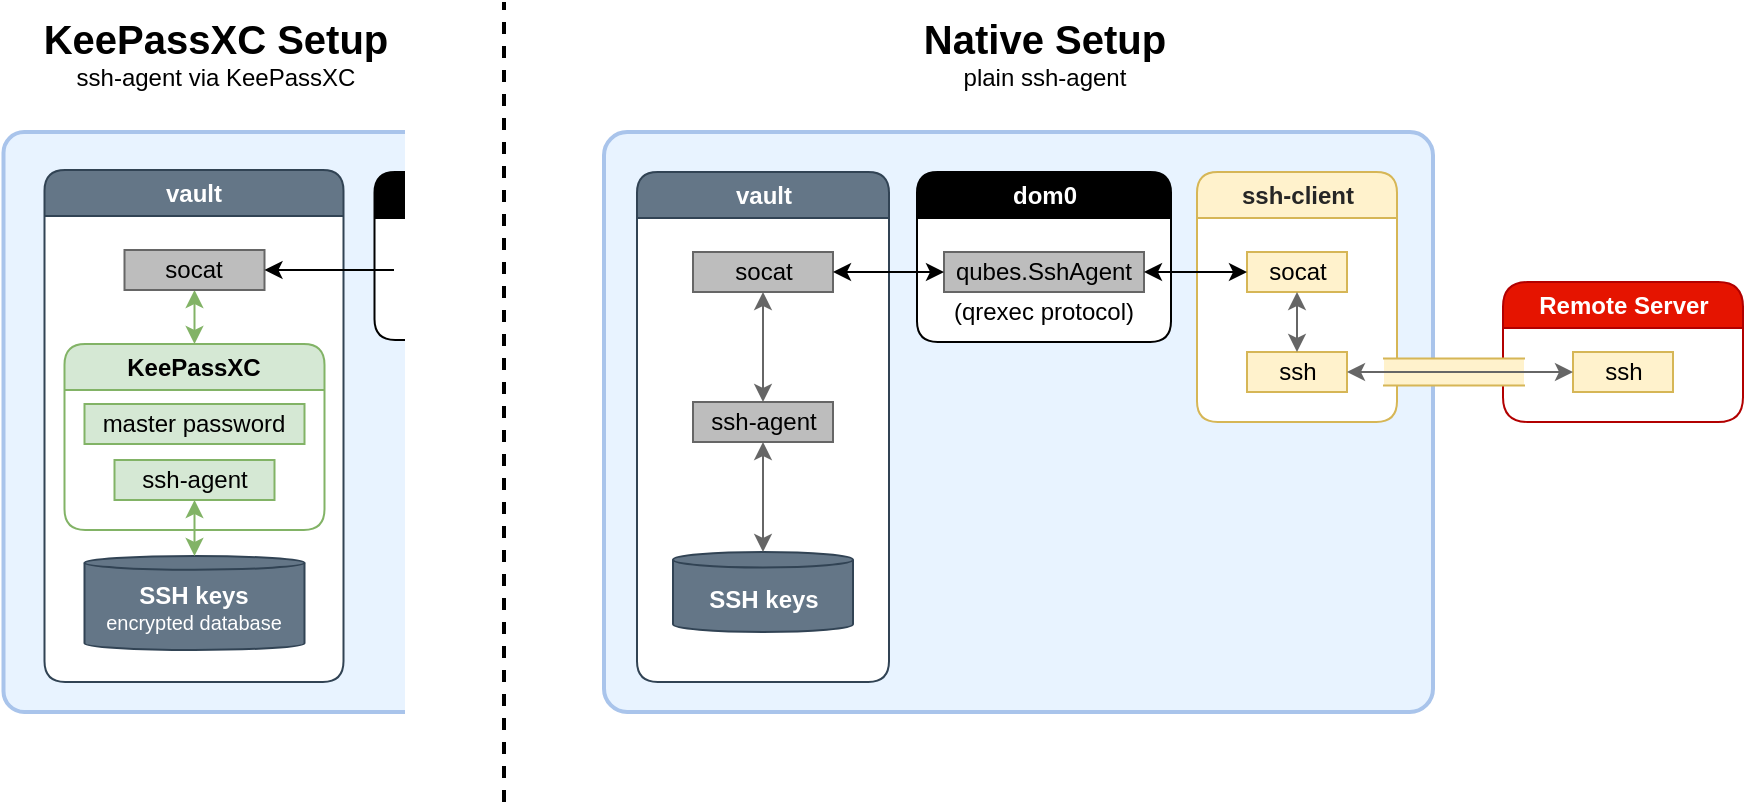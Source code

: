 <mxfile version="13.10.4" type="github">
  <diagram id="SKtbNTC9j6CT3jW_uAWr" name="Page-1">
    <mxGraphModel dx="1185" dy="1053" grid="1" gridSize="10" guides="1" tooltips="1" connect="1" arrows="1" fold="1" page="0" pageScale="1" pageWidth="1169" pageHeight="826" background="#ffffff" math="0" shadow="0">
      <root>
        <mxCell id="0" />
        <mxCell id="1" parent="0" />
        <mxCell id="d-W6DogvzRjHj5U5P_7L-129" value="" style="rounded=1;whiteSpace=wrap;html=1;shadow=0;glass=0;sketch=0;strokeWidth=2;arcSize=4;fillColor=#E8F3FF;strokeColor=#A9C4EB;" parent="1" vertex="1">
          <mxGeometry x="279.75" y="25" width="259.25" height="290" as="geometry" />
        </mxCell>
        <mxCell id="Rzevuu3Boefq3aI9rTCi-90" value="vault" style="swimlane;whiteSpace=wrap;html=1;rounded=1;shadow=0;glass=0;comic=0;startSize=23;swimlaneFillColor=#ffffff;fontColor=#ffffff;fillColor=#647687;strokeColor=#314354;" parent="1" vertex="1">
          <mxGeometry x="300.25" y="44" width="149.5" height="256" as="geometry">
            <mxRectangle x="878" y="40" width="170" height="23" as="alternateBounds" />
          </mxGeometry>
        </mxCell>
        <mxCell id="Rzevuu3Boefq3aI9rTCi-96" value="" style="endArrow=classic;startArrow=classic;html=1;strokeColor=#82b366;entryX=0.5;entryY=1;entryDx=0;entryDy=0;gradientColor=#97d077;fillColor=#d5e8d4;" parent="Rzevuu3Boefq3aI9rTCi-90" target="d-W6DogvzRjHj5U5P_7L-107" edge="1">
          <mxGeometry width="50" height="50" relative="1" as="geometry">
            <mxPoint x="75" y="87" as="sourcePoint" />
            <mxPoint x="138" y="70" as="targetPoint" />
          </mxGeometry>
        </mxCell>
        <mxCell id="Rzevuu3Boefq3aI9rTCi-118" value="KeePassXC" style="swimlane;whiteSpace=wrap;html=1;rounded=1;shadow=0;glass=0;comic=0;startSize=23;swimlaneFillColor=#ffffff;fillColor=#d5e8d4;strokeColor=#82b366;" parent="Rzevuu3Boefq3aI9rTCi-90" vertex="1">
          <mxGeometry x="10" y="87" width="130" height="93" as="geometry">
            <mxRectangle x="878" y="40" width="170" height="23" as="alternateBounds" />
          </mxGeometry>
        </mxCell>
        <mxCell id="Rzevuu3Boefq3aI9rTCi-130" value="" style="shape=cylinder3;whiteSpace=wrap;html=1;boundedLbl=1;backgroundOutline=1;size=3.429;rounded=0;glass=0;comic=0;strokeColor=#314354;strokeWidth=1;fillColor=#647687;fontColor=#ffffff;" parent="Rzevuu3Boefq3aI9rTCi-118" vertex="1">
          <mxGeometry x="10" y="106" width="110" height="47" as="geometry" />
        </mxCell>
        <mxCell id="Rzevuu3Boefq3aI9rTCi-134" value="&lt;div style=&quot;font-size: 11px&quot;&gt;&lt;font size=&quot;1&quot;&gt;&lt;b&gt;&lt;font style=&quot;font-size: 12px&quot; face=&quot;Helvetica&quot;&gt;SSH keys&lt;/font&gt;&lt;/b&gt;&lt;/font&gt;&lt;/div&gt;&lt;div style=&quot;font-size: 10px&quot;&gt;&lt;font style=&quot;font-size: 10px&quot; face=&quot;Helvetica&quot;&gt;encrypted database&lt;br&gt;&lt;/font&gt;&lt;/div&gt;" style="text;html=1;strokeColor=none;fillColor=none;align=center;verticalAlign=middle;whiteSpace=wrap;rounded=0;glass=0;comic=0;fontColor=#FFFFFF;" parent="Rzevuu3Boefq3aI9rTCi-118" vertex="1">
          <mxGeometry x="10" y="112" width="110" height="40" as="geometry" />
        </mxCell>
        <mxCell id="Rzevuu3Boefq3aI9rTCi-131" value="" style="rounded=0;whiteSpace=wrap;html=1;glass=0;comic=0;strokeWidth=1;fillColor=#d5e8d4;strokeColor=#82b366;" parent="Rzevuu3Boefq3aI9rTCi-118" vertex="1">
          <mxGeometry x="25" y="58" width="80" height="20" as="geometry" />
        </mxCell>
        <mxCell id="Rzevuu3Boefq3aI9rTCi-133" value="&lt;div&gt;ssh-agent&lt;/div&gt;" style="text;html=1;strokeColor=none;fillColor=none;align=center;verticalAlign=middle;whiteSpace=wrap;rounded=0;glass=0;comic=0;" parent="Rzevuu3Boefq3aI9rTCi-118" vertex="1">
          <mxGeometry x="32.5" y="58" width="65" height="20" as="geometry" />
        </mxCell>
        <mxCell id="Rzevuu3Boefq3aI9rTCi-132" value="" style="endArrow=classic;startArrow=classic;html=1;entryX=0.5;entryY=1;entryDx=0;entryDy=0;strokeColor=#82b366;fillColor=#d5e8d4;" parent="Rzevuu3Boefq3aI9rTCi-118" source="Rzevuu3Boefq3aI9rTCi-130" target="Rzevuu3Boefq3aI9rTCi-131" edge="1">
          <mxGeometry width="50" height="50" relative="1" as="geometry">
            <mxPoint x="257" y="-40" as="sourcePoint" />
            <mxPoint x="-576" y="-60" as="targetPoint" />
            <Array as="points">
              <mxPoint x="65" y="83" />
            </Array>
          </mxGeometry>
        </mxCell>
        <mxCell id="Rzevuu3Boefq3aI9rTCi-136" value="&lt;div&gt;master password&lt;br&gt;&lt;/div&gt;" style="text;html=1;strokeColor=#82b366;fillColor=#d5e8d4;align=center;verticalAlign=middle;whiteSpace=wrap;rounded=0;glass=0;comic=0;" parent="Rzevuu3Boefq3aI9rTCi-118" vertex="1">
          <mxGeometry x="10" y="30" width="110" height="20" as="geometry" />
        </mxCell>
        <mxCell id="d-W6DogvzRjHj5U5P_7L-107" value="socat" style="rounded=0;whiteSpace=wrap;html=1;glass=0;comic=0;strokeWidth=1;fillColor=#BDBDBD;strokeColor=#666666;" parent="Rzevuu3Boefq3aI9rTCi-90" vertex="1">
          <mxGeometry x="40" y="40" width="70" height="20" as="geometry" />
        </mxCell>
        <mxCell id="Rzevuu3Boefq3aI9rTCi-101" value="&lt;div&gt;&lt;b&gt;&lt;font style=&quot;font-size: 20px&quot;&gt;KeePassXC Setup&lt;/font&gt;&lt;/b&gt;&lt;/div&gt;&lt;div&gt;ssh-agent via KeePassXC&lt;/div&gt;" style="text;html=1;strokeColor=none;fillColor=none;align=center;verticalAlign=middle;whiteSpace=wrap;rounded=0;" parent="1" vertex="1">
          <mxGeometry x="279.75" y="-39" width="212" height="50" as="geometry" />
        </mxCell>
        <mxCell id="d-W6DogvzRjHj5U5P_7L-125" value="" style="rounded=1;whiteSpace=wrap;html=1;shadow=0;glass=0;sketch=0;strokeWidth=2;arcSize=4;fillColor=#E8F3FF;strokeColor=#A9C4EB;" parent="1" vertex="1">
          <mxGeometry x="580" y="25" width="414.5" height="290" as="geometry" />
        </mxCell>
        <mxCell id="5" value="vault" style="swimlane;whiteSpace=wrap;html=1;rounded=1;shadow=0;glass=0;comic=0;startSize=23;swimlaneFillColor=#ffffff;fontColor=#ffffff;fillColor=#647687;strokeColor=#314354;" parent="1" vertex="1">
          <mxGeometry x="596.5" y="45" width="126" height="255" as="geometry" />
        </mxCell>
        <mxCell id="d-W6DogvzRjHj5U5P_7L-131" value="" style="swimlane;whiteSpace=wrap;html=1;rounded=1;shadow=0;glass=0;comic=0;startSize=23;swimlaneFillColor=#ffffff;fillColor=#000000;" parent="5" vertex="1">
          <mxGeometry x="-131.25" width="59.25" height="84" as="geometry">
            <mxRectangle x="337" y="40" width="120" height="23" as="alternateBounds" />
          </mxGeometry>
        </mxCell>
        <mxCell id="d-W6DogvzRjHj5U5P_7L-135" value="" style="rounded=0;whiteSpace=wrap;html=1;shadow=0;glass=0;sketch=0;strokeWidth=2;strokeColor=#FFFFFF;" parent="5" vertex="1">
          <mxGeometry x="-115" y="-46.5" width="65" height="330" as="geometry" />
        </mxCell>
        <mxCell id="QTO3XgoEFIxhdkZU8tme-128" value="" style="shape=cylinder3;whiteSpace=wrap;html=1;boundedLbl=1;backgroundOutline=1;size=3.857;rounded=0;glass=0;comic=0;strokeColor=#314354;strokeWidth=1;fillColor=#647687;fontColor=#ffffff;" parent="5" vertex="1">
          <mxGeometry x="18" y="190" width="90" height="40" as="geometry" />
        </mxCell>
        <mxCell id="QTO3XgoEFIxhdkZU8tme-130" value="socat" style="rounded=0;whiteSpace=wrap;html=1;glass=0;comic=0;strokeWidth=1;fillColor=#BDBDBD;strokeColor=#666666;" parent="5" vertex="1">
          <mxGeometry x="28" y="40" width="70" height="20" as="geometry" />
        </mxCell>
        <mxCell id="QTO3XgoEFIxhdkZU8tme-133" value="ssh-agent" style="rounded=0;whiteSpace=wrap;html=1;glass=0;comic=0;strokeWidth=1;fillColor=#BDBDBD;strokeColor=#666666;" parent="5" vertex="1">
          <mxGeometry x="28" y="115" width="70" height="20" as="geometry" />
        </mxCell>
        <mxCell id="QTO3XgoEFIxhdkZU8tme-134" value="" style="endArrow=classic;startArrow=classic;html=1;entryX=0.5;entryY=1;entryDx=0;entryDy=0;strokeColor=#666666;" parent="5" source="QTO3XgoEFIxhdkZU8tme-128" target="QTO3XgoEFIxhdkZU8tme-133" edge="1">
          <mxGeometry width="50" height="50" relative="1" as="geometry">
            <mxPoint x="70" y="220" as="sourcePoint" />
            <mxPoint x="120" y="170" as="targetPoint" />
          </mxGeometry>
        </mxCell>
        <mxCell id="QTO3XgoEFIxhdkZU8tme-129" value="&lt;div&gt;&lt;b&gt;SSH keys&lt;/b&gt;&lt;/div&gt;" style="text;html=1;strokeColor=none;fillColor=none;align=center;verticalAlign=middle;whiteSpace=wrap;rounded=0;glass=0;comic=0;fontColor=#FFFFFF;" parent="5" vertex="1">
          <mxGeometry x="28" y="204" width="70" height="20" as="geometry" />
        </mxCell>
        <mxCell id="QTO3XgoEFIxhdkZU8tme-136" value="" style="endArrow=classic;startArrow=classic;html=1;strokeColor=#666666;exitX=0.5;exitY=0;exitDx=0;exitDy=0;" parent="5" source="QTO3XgoEFIxhdkZU8tme-133" edge="1">
          <mxGeometry width="50" height="50" relative="1" as="geometry">
            <mxPoint x="-32.5" y="150" as="sourcePoint" />
            <mxPoint x="63" y="60" as="targetPoint" />
          </mxGeometry>
        </mxCell>
        <mxCell id="90" value="&lt;font color=&quot;#262626&quot;&gt;ssh-client&lt;/font&gt;" style="swimlane;whiteSpace=wrap;html=1;rounded=1;shadow=0;glass=0;comic=0;strokeColor=#d6b656;fillColor=#fff2cc;startSize=23;swimlaneFillColor=#ffffff;" parent="1" vertex="1">
          <mxGeometry x="876.5" y="45" width="100" height="125" as="geometry">
            <mxRectangle x="337" y="40" width="120" height="23" as="alternateBounds" />
          </mxGeometry>
        </mxCell>
        <mxCell id="7Ih5Z2z4oaHKUIcbK2M9-90" value="socat" style="rounded=0;whiteSpace=wrap;html=1;glass=0;comic=0;strokeWidth=1;fillColor=#fff2cc;strokeColor=#d6b656;" parent="90" vertex="1">
          <mxGeometry x="25" y="40" width="50" height="20" as="geometry" />
        </mxCell>
        <mxCell id="Uwi5YcslHXohGdOQimyk-92" value="ssh" style="rounded=0;whiteSpace=wrap;html=1;glass=0;comic=0;strokeWidth=1;fillColor=#fff2cc;strokeColor=#d6b656;" parent="90" vertex="1">
          <mxGeometry x="25" y="90" width="50" height="20" as="geometry" />
        </mxCell>
        <mxCell id="Uwi5YcslHXohGdOQimyk-94" value="" style="endArrow=classic;startArrow=classic;html=1;strokeColor=#666666;entryX=0.5;entryY=1;entryDx=0;entryDy=0;exitX=0.5;exitY=0;exitDx=0;exitDy=0;" parent="90" source="Uwi5YcslHXohGdOQimyk-92" target="7Ih5Z2z4oaHKUIcbK2M9-90" edge="1">
          <mxGeometry width="50" height="50" relative="1" as="geometry">
            <mxPoint x="74" y="90" as="sourcePoint" />
            <mxPoint x="74.06" y="60.3" as="targetPoint" />
          </mxGeometry>
        </mxCell>
        <mxCell id="Rzevuu3Boefq3aI9rTCi-100" value="&lt;div style=&quot;font-size: 20px&quot;&gt;&lt;b&gt;&lt;font style=&quot;font-size: 20px&quot;&gt;Native Setup&lt;/font&gt;&lt;/b&gt;&lt;/div&gt;&lt;div&gt;plain ssh-agent&lt;br&gt;&lt;/div&gt;" style="text;html=1;strokeColor=none;fillColor=none;align=center;verticalAlign=middle;whiteSpace=wrap;rounded=0;" parent="1" vertex="1">
          <mxGeometry x="684.5" y="-34" width="231" height="40" as="geometry" />
        </mxCell>
        <mxCell id="d-W6DogvzRjHj5U5P_7L-90" value="Remote Server" style="swimlane;whiteSpace=wrap;html=1;rounded=1;shadow=0;glass=0;comic=0;strokeColor=#B20000;fillColor=#e51400;startSize=23;swimlaneFillColor=#ffffff;sketch=0;arcSize=18;swimlaneLine=1;fontColor=#ffffff;" parent="1" vertex="1">
          <mxGeometry x="1029.5" y="100" width="120" height="70" as="geometry">
            <mxRectangle x="337" y="40" width="120" height="23" as="alternateBounds" />
          </mxGeometry>
        </mxCell>
        <mxCell id="d-W6DogvzRjHj5U5P_7L-111" value="ssh" style="rounded=0;whiteSpace=wrap;html=1;glass=0;comic=0;strokeWidth=1;fillColor=#fff2cc;strokeColor=#d6b656;" parent="d-W6DogvzRjHj5U5P_7L-90" vertex="1">
          <mxGeometry x="35" y="35" width="50" height="20" as="geometry" />
        </mxCell>
        <mxCell id="d-W6DogvzRjHj5U5P_7L-113" value="&lt;div&gt;&lt;font color=&quot;#FFFFFF&quot;&gt;dom0&lt;/font&gt;&lt;/div&gt;" style="swimlane;whiteSpace=wrap;html=1;rounded=1;shadow=0;glass=0;comic=0;startSize=23;swimlaneFillColor=#ffffff;fillColor=#000000;" parent="1" vertex="1">
          <mxGeometry x="736.5" y="45" width="127" height="85" as="geometry">
            <mxRectangle x="337" y="40" width="120" height="23" as="alternateBounds" />
          </mxGeometry>
        </mxCell>
        <mxCell id="d-W6DogvzRjHj5U5P_7L-117" value="qubes.SshAgent" style="rounded=0;whiteSpace=wrap;html=1;glass=0;comic=0;strokeWidth=1;fillColor=#BDBDBD;strokeColor=#666666;" parent="d-W6DogvzRjHj5U5P_7L-113" vertex="1">
          <mxGeometry x="13.5" y="40" width="100" height="20" as="geometry" />
        </mxCell>
        <mxCell id="QTO3XgoEFIxhdkZU8tme-132" value="&lt;div&gt;&lt;font style=&quot;font-size: 12px&quot;&gt;(qrexec protocol)&lt;/font&gt;&lt;/div&gt;" style="text;html=1;strokeColor=none;fillColor=none;align=center;verticalAlign=middle;whiteSpace=wrap;rounded=0;glass=0;comic=0;" parent="d-W6DogvzRjHj5U5P_7L-113" vertex="1">
          <mxGeometry x="12.75" y="60" width="101.5" height="20" as="geometry" />
        </mxCell>
        <mxCell id="d-W6DogvzRjHj5U5P_7L-120" value="" style="endArrow=classic;startArrow=classic;html=1;entryX=0;entryY=0.5;entryDx=0;entryDy=0;exitX=1;exitY=0.5;exitDx=0;exitDy=0;" parent="1" source="QTO3XgoEFIxhdkZU8tme-130" target="d-W6DogvzRjHj5U5P_7L-117" edge="1">
          <mxGeometry width="50" height="50" relative="1" as="geometry">
            <mxPoint x="694.5" y="85" as="sourcePoint" />
            <mxPoint x="860" y="95" as="targetPoint" />
          </mxGeometry>
        </mxCell>
        <mxCell id="d-W6DogvzRjHj5U5P_7L-121" value="" style="endArrow=classic;startArrow=classic;html=1;entryX=0;entryY=0.5;entryDx=0;entryDy=0;exitX=1;exitY=0.5;exitDx=0;exitDy=0;" parent="1" source="d-W6DogvzRjHj5U5P_7L-117" target="7Ih5Z2z4oaHKUIcbK2M9-90" edge="1">
          <mxGeometry width="50" height="50" relative="1" as="geometry">
            <mxPoint x="704.5" y="95" as="sourcePoint" />
            <mxPoint x="760" y="95" as="targetPoint" />
          </mxGeometry>
        </mxCell>
        <mxCell id="d-W6DogvzRjHj5U5P_7L-109" value="" style="shape=partialRectangle;whiteSpace=wrap;html=1;left=0;right=0;fillColor=#fff2cc;rounded=1;shadow=0;glass=0;sketch=0;strokeColor=#d6b656;" parent="1" vertex="1">
          <mxGeometry x="970" y="138.25" width="70" height="13.5" as="geometry" />
        </mxCell>
        <mxCell id="d-W6DogvzRjHj5U5P_7L-143" value="" style="endArrow=classic;startArrow=classic;html=1;strokeColor=#666666;entryX=1;entryY=0.5;entryDx=0;entryDy=0;exitX=0;exitY=0.5;exitDx=0;exitDy=0;" parent="1" source="d-W6DogvzRjHj5U5P_7L-111" target="Uwi5YcslHXohGdOQimyk-92" edge="1">
          <mxGeometry width="50" height="50" relative="1" as="geometry">
            <mxPoint x="936.5" y="145" as="sourcePoint" />
            <mxPoint x="936.5" y="115" as="targetPoint" />
          </mxGeometry>
        </mxCell>
        <mxCell id="Rzevuu3Boefq3aI9rTCi-102" value="" style="endArrow=classic;startArrow=none;html=1;startFill=0;entryX=1;entryY=0.5;entryDx=0;entryDy=0;" parent="1" target="d-W6DogvzRjHj5U5P_7L-107" edge="1">
          <mxGeometry width="50" height="50" relative="1" as="geometry">
            <mxPoint x="475" y="94" as="sourcePoint" />
            <mxPoint x="298.25" y="113.5" as="targetPoint" />
          </mxGeometry>
        </mxCell>
        <mxCell id="d-W6DogvzRjHj5U5P_7L-146" value="" style="endArrow=none;html=1;dashed=1;strokeWidth=2;" parent="1" edge="1">
          <mxGeometry width="50" height="50" relative="1" as="geometry">
            <mxPoint x="530" y="360" as="sourcePoint" />
            <mxPoint x="530" y="-40" as="targetPoint" />
          </mxGeometry>
        </mxCell>
      </root>
    </mxGraphModel>
  </diagram>
</mxfile>
